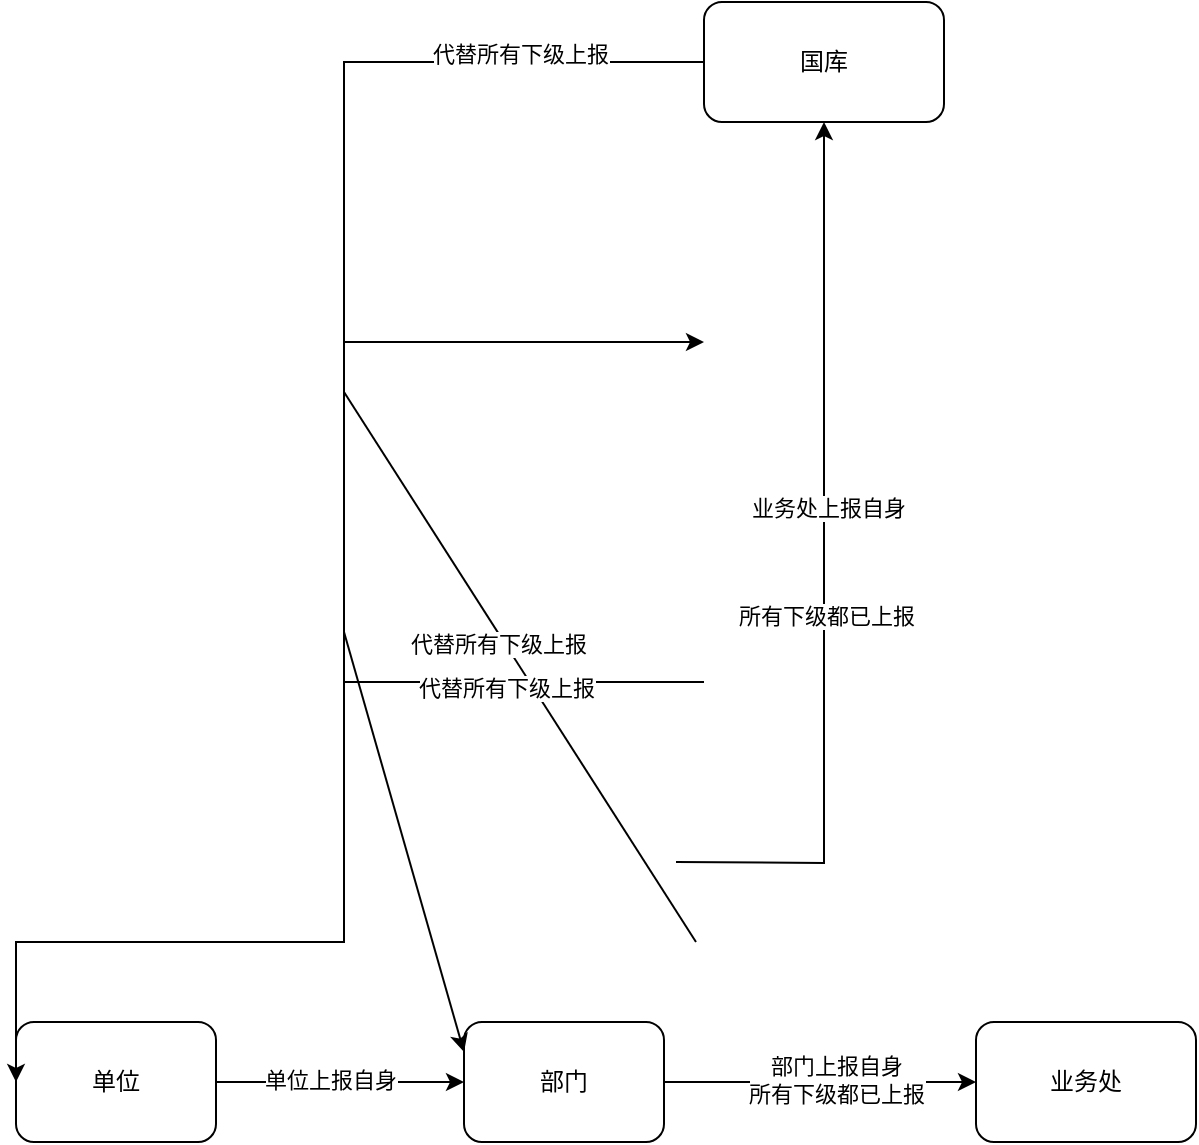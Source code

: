 <mxfile version="24.7.17">
  <diagram name="第 1 页" id="uNIfRUgTt6fKBW9UfFtN">
    <mxGraphModel dx="1562" dy="845" grid="1" gridSize="10" guides="1" tooltips="1" connect="1" arrows="1" fold="1" page="1" pageScale="1" pageWidth="827" pageHeight="1169" math="0" shadow="0">
      <root>
        <mxCell id="0" />
        <mxCell id="1" parent="0" />
        <mxCell id="P4-iIVbQAh0jM-V30Eyr-2" value="&lt;div data-t=&quot;flow&quot; data-processon-v=&quot;{&amp;quot;list&amp;quot;:[{&amp;quot;parent&amp;quot;:&amp;quot;&amp;quot;,&amp;quot;link&amp;quot;:&amp;quot;&amp;quot;,&amp;quot;shapeStyle&amp;quot;:{&amp;quot;alpha&amp;quot;:1},&amp;quot;textBlock&amp;quot;:[{&amp;quot;position&amp;quot;:{&amp;quot;w&amp;quot;:&amp;quot;w-20&amp;quot;,&amp;quot;x&amp;quot;:10,&amp;quot;h&amp;quot;:&amp;quot;h&amp;quot;,&amp;quot;y&amp;quot;:0},&amp;quot;text&amp;quot;:&amp;quot;国库&amp;quot;}],&amp;quot;anchors&amp;quot;:[{&amp;quot;x&amp;quot;:&amp;quot;w/2&amp;quot;,&amp;quot;y&amp;quot;:&amp;quot;0&amp;quot;},{&amp;quot;x&amp;quot;:&amp;quot;w/2&amp;quot;,&amp;quot;y&amp;quot;:&amp;quot;h&amp;quot;},{&amp;quot;x&amp;quot;:&amp;quot;0&amp;quot;,&amp;quot;y&amp;quot;:&amp;quot;h/2&amp;quot;},{&amp;quot;x&amp;quot;:&amp;quot;w&amp;quot;,&amp;quot;y&amp;quot;:&amp;quot;h/2&amp;quot;}],&amp;quot;title&amp;quot;:&amp;quot;流程&amp;quot;,&amp;quot;fontStyle&amp;quot;:{},&amp;quot;dataAttributes&amp;quot;:[{&amp;quot;name&amp;quot;:&amp;quot;序号&amp;quot;,&amp;quot;id&amp;quot;:&amp;quot;vMycIrGIxi999204&amp;quot;,&amp;quot;type&amp;quot;:&amp;quot;number&amp;quot;,&amp;quot;category&amp;quot;:&amp;quot;default&amp;quot;,&amp;quot;value&amp;quot;:&amp;quot;&amp;quot;},{&amp;quot;name&amp;quot;:&amp;quot;名称&amp;quot;,&amp;quot;id&amp;quot;:&amp;quot;PpXkzbkZIr730614&amp;quot;,&amp;quot;type&amp;quot;:&amp;quot;string&amp;quot;,&amp;quot;category&amp;quot;:&amp;quot;default&amp;quot;,&amp;quot;value&amp;quot;:&amp;quot;&amp;quot;},{&amp;quot;name&amp;quot;:&amp;quot;所有者&amp;quot;,&amp;quot;id&amp;quot;:&amp;quot;lBBEHHXZkT043020&amp;quot;,&amp;quot;type&amp;quot;:&amp;quot;string&amp;quot;,&amp;quot;category&amp;quot;:&amp;quot;default&amp;quot;,&amp;quot;value&amp;quot;:&amp;quot;&amp;quot;},{&amp;quot;name&amp;quot;:&amp;quot;连接&amp;quot;,&amp;quot;id&amp;quot;:&amp;quot;dRzTgZjaek135300&amp;quot;,&amp;quot;type&amp;quot;:&amp;quot;link&amp;quot;,&amp;quot;category&amp;quot;:&amp;quot;default&amp;quot;,&amp;quot;value&amp;quot;:&amp;quot;&amp;quot;},{&amp;quot;name&amp;quot;:&amp;quot;便笺&amp;quot;,&amp;quot;id&amp;quot;:&amp;quot;dShzSfCKnf039361&amp;quot;,&amp;quot;type&amp;quot;:&amp;quot;string&amp;quot;,&amp;quot;category&amp;quot;:&amp;quot;default&amp;quot;,&amp;quot;value&amp;quot;:&amp;quot;&amp;quot;},{&amp;quot;name&amp;quot;:&amp;quot;成本&amp;quot;,&amp;quot;id&amp;quot;:&amp;quot;bgpetmWNfv331728&amp;quot;,&amp;quot;type&amp;quot;:&amp;quot;number&amp;quot;,&amp;quot;category&amp;quot;:&amp;quot;default&amp;quot;,&amp;quot;value&amp;quot;:&amp;quot;&amp;quot;},{&amp;quot;name&amp;quot;:&amp;quot;时间&amp;quot;,&amp;quot;id&amp;quot;:&amp;quot;qtgLVQOkEN481824&amp;quot;,&amp;quot;type&amp;quot;:&amp;quot;number&amp;quot;,&amp;quot;category&amp;quot;:&amp;quot;default&amp;quot;,&amp;quot;value&amp;quot;:&amp;quot;&amp;quot;},{&amp;quot;name&amp;quot;:&amp;quot;部门&amp;quot;,&amp;quot;id&amp;quot;:&amp;quot;zApYRlAzEj915365&amp;quot;,&amp;quot;type&amp;quot;:&amp;quot;string&amp;quot;,&amp;quot;category&amp;quot;:&amp;quot;default&amp;quot;,&amp;quot;value&amp;quot;:&amp;quot;&amp;quot;},{&amp;quot;name&amp;quot;:&amp;quot;输入&amp;quot;,&amp;quot;id&amp;quot;:&amp;quot;vcbdRSRogL241306&amp;quot;,&amp;quot;type&amp;quot;:&amp;quot;string&amp;quot;,&amp;quot;category&amp;quot;:&amp;quot;default&amp;quot;,&amp;quot;value&amp;quot;:&amp;quot;&amp;quot;},{&amp;quot;name&amp;quot;:&amp;quot;输出&amp;quot;,&amp;quot;id&amp;quot;:&amp;quot;KYrEjGnxpi839530&amp;quot;,&amp;quot;type&amp;quot;:&amp;quot;string&amp;quot;,&amp;quot;category&amp;quot;:&amp;quot;default&amp;quot;,&amp;quot;value&amp;quot;:&amp;quot;&amp;quot;},{&amp;quot;name&amp;quot;:&amp;quot;风险&amp;quot;,&amp;quot;id&amp;quot;:&amp;quot;hcutTsfswv596590&amp;quot;,&amp;quot;type&amp;quot;:&amp;quot;string&amp;quot;,&amp;quot;category&amp;quot;:&amp;quot;default&amp;quot;,&amp;quot;value&amp;quot;:&amp;quot;&amp;quot;},{&amp;quot;name&amp;quot;:&amp;quot;备注&amp;quot;,&amp;quot;id&amp;quot;:&amp;quot;abMolhXpAT653925&amp;quot;,&amp;quot;type&amp;quot;:&amp;quot;string&amp;quot;,&amp;quot;category&amp;quot;:&amp;quot;default&amp;quot;,&amp;quot;value&amp;quot;:&amp;quot;&amp;quot;}],&amp;quot;props&amp;quot;:{&amp;quot;zindex&amp;quot;:1,&amp;quot;w&amp;quot;:100,&amp;quot;x&amp;quot;:717.455,&amp;quot;h&amp;quot;:70,&amp;quot;y&amp;quot;:209.5,&amp;quot;angle&amp;quot;:0},&amp;quot;path&amp;quot;:[{&amp;quot;actions&amp;quot;:[{&amp;quot;x&amp;quot;:&amp;quot;0&amp;quot;,&amp;quot;action&amp;quot;:&amp;quot;move&amp;quot;,&amp;quot;y&amp;quot;:&amp;quot;0&amp;quot;},{&amp;quot;x&amp;quot;:&amp;quot;w&amp;quot;,&amp;quot;action&amp;quot;:&amp;quot;line&amp;quot;,&amp;quot;y&amp;quot;:&amp;quot;0&amp;quot;},{&amp;quot;x&amp;quot;:&amp;quot;w&amp;quot;,&amp;quot;action&amp;quot;:&amp;quot;line&amp;quot;,&amp;quot;y&amp;quot;:&amp;quot;h&amp;quot;},{&amp;quot;x&amp;quot;:&amp;quot;0&amp;quot;,&amp;quot;action&amp;quot;:&amp;quot;line&amp;quot;,&amp;quot;y&amp;quot;:&amp;quot;h&amp;quot;},{&amp;quot;action&amp;quot;:&amp;quot;close&amp;quot;}]}],&amp;quot;lineStyle&amp;quot;:{&amp;quot;lineWidth&amp;quot;:1.5},&amp;quot;children&amp;quot;:[],&amp;quot;resizeDir&amp;quot;:[&amp;quot;tl&amp;quot;,&amp;quot;tr&amp;quot;,&amp;quot;br&amp;quot;,&amp;quot;bl&amp;quot;,&amp;quot;l&amp;quot;,&amp;quot;t&amp;quot;,&amp;quot;r&amp;quot;,&amp;quot;b&amp;quot;],&amp;quot;name&amp;quot;:&amp;quot;process&amp;quot;,&amp;quot;fillStyle&amp;quot;:{},&amp;quot;theme&amp;quot;:{},&amp;quot;id&amp;quot;:&amp;quot;ERrZSCXnFP082587&amp;quot;,&amp;quot;attribute&amp;quot;:{&amp;quot;container&amp;quot;:false,&amp;quot;rotatable&amp;quot;:true,&amp;quot;visible&amp;quot;:true,&amp;quot;fixedLink&amp;quot;:false,&amp;quot;collapsable&amp;quot;:false,&amp;quot;collapsed&amp;quot;:false,&amp;quot;linkable&amp;quot;:true,&amp;quot;markerOffset&amp;quot;:5},&amp;quot;category&amp;quot;:&amp;quot;flow&amp;quot;,&amp;quot;locked&amp;quot;:false,&amp;quot;group&amp;quot;:&amp;quot;&amp;quot;},{&amp;quot;parent&amp;quot;:&amp;quot;&amp;quot;,&amp;quot;link&amp;quot;:&amp;quot;&amp;quot;,&amp;quot;shapeStyle&amp;quot;:{&amp;quot;alpha&amp;quot;:1},&amp;quot;textBlock&amp;quot;:[{&amp;quot;position&amp;quot;:{&amp;quot;w&amp;quot;:&amp;quot;w-20&amp;quot;,&amp;quot;x&amp;quot;:10,&amp;quot;h&amp;quot;:&amp;quot;h&amp;quot;,&amp;quot;y&amp;quot;:0},&amp;quot;text&amp;quot;:&amp;quot;业务处&amp;quot;}],&amp;quot;anchors&amp;quot;:[{&amp;quot;x&amp;quot;:&amp;quot;w/2&amp;quot;,&amp;quot;y&amp;quot;:&amp;quot;0&amp;quot;},{&amp;quot;x&amp;quot;:&amp;quot;w/2&amp;quot;,&amp;quot;y&amp;quot;:&amp;quot;h&amp;quot;},{&amp;quot;x&amp;quot;:&amp;quot;0&amp;quot;,&amp;quot;y&amp;quot;:&amp;quot;h/2&amp;quot;},{&amp;quot;x&amp;quot;:&amp;quot;w&amp;quot;,&amp;quot;y&amp;quot;:&amp;quot;h/2&amp;quot;}],&amp;quot;title&amp;quot;:&amp;quot;流程&amp;quot;,&amp;quot;fontStyle&amp;quot;:{},&amp;quot;dataAttributes&amp;quot;:[{&amp;quot;name&amp;quot;:&amp;quot;序号&amp;quot;,&amp;quot;id&amp;quot;:&amp;quot;xaiADNNSsP212079&amp;quot;,&amp;quot;type&amp;quot;:&amp;quot;number&amp;quot;,&amp;quot;category&amp;quot;:&amp;quot;default&amp;quot;,&amp;quot;value&amp;quot;:&amp;quot;&amp;quot;},{&amp;quot;name&amp;quot;:&amp;quot;名称&amp;quot;,&amp;quot;id&amp;quot;:&amp;quot;KjUlrkWqOJ841427&amp;quot;,&amp;quot;type&amp;quot;:&amp;quot;string&amp;quot;,&amp;quot;category&amp;quot;:&amp;quot;default&amp;quot;,&amp;quot;value&amp;quot;:&amp;quot;&amp;quot;},{&amp;quot;name&amp;quot;:&amp;quot;所有者&amp;quot;,&amp;quot;id&amp;quot;:&amp;quot;jNasNMCwQz268914&amp;quot;,&amp;quot;type&amp;quot;:&amp;quot;string&amp;quot;,&amp;quot;category&amp;quot;:&amp;quot;default&amp;quot;,&amp;quot;value&amp;quot;:&amp;quot;&amp;quot;},{&amp;quot;name&amp;quot;:&amp;quot;连接&amp;quot;,&amp;quot;id&amp;quot;:&amp;quot;GGIRKnRpxH441018&amp;quot;,&amp;quot;type&amp;quot;:&amp;quot;link&amp;quot;,&amp;quot;category&amp;quot;:&amp;quot;default&amp;quot;,&amp;quot;value&amp;quot;:&amp;quot;&amp;quot;},{&amp;quot;name&amp;quot;:&amp;quot;便笺&amp;quot;,&amp;quot;id&amp;quot;:&amp;quot;cyxWBNKZel497205&amp;quot;,&amp;quot;type&amp;quot;:&amp;quot;string&amp;quot;,&amp;quot;category&amp;quot;:&amp;quot;default&amp;quot;,&amp;quot;value&amp;quot;:&amp;quot;&amp;quot;},{&amp;quot;name&amp;quot;:&amp;quot;成本&amp;quot;,&amp;quot;id&amp;quot;:&amp;quot;dkPbwWLMGB964844&amp;quot;,&amp;quot;type&amp;quot;:&amp;quot;number&amp;quot;,&amp;quot;category&amp;quot;:&amp;quot;default&amp;quot;,&amp;quot;value&amp;quot;:&amp;quot;&amp;quot;},{&amp;quot;name&amp;quot;:&amp;quot;时间&amp;quot;,&amp;quot;id&amp;quot;:&amp;quot;gUtpgyWvQQ600926&amp;quot;,&amp;quot;type&amp;quot;:&amp;quot;number&amp;quot;,&amp;quot;category&amp;quot;:&amp;quot;default&amp;quot;,&amp;quot;value&amp;quot;:&amp;quot;&amp;quot;},{&amp;quot;name&amp;quot;:&amp;quot;部门&amp;quot;,&amp;quot;id&amp;quot;:&amp;quot;VCmTEDiFYo515602&amp;quot;,&amp;quot;type&amp;quot;:&amp;quot;string&amp;quot;,&amp;quot;category&amp;quot;:&amp;quot;default&amp;quot;,&amp;quot;value&amp;quot;:&amp;quot;&amp;quot;},{&amp;quot;name&amp;quot;:&amp;quot;输入&amp;quot;,&amp;quot;id&amp;quot;:&amp;quot;NCXKRiNyGd217431&amp;quot;,&amp;quot;type&amp;quot;:&amp;quot;string&amp;quot;,&amp;quot;category&amp;quot;:&amp;quot;default&amp;quot;,&amp;quot;value&amp;quot;:&amp;quot;&amp;quot;},{&amp;quot;name&amp;quot;:&amp;quot;输出&amp;quot;,&amp;quot;id&amp;quot;:&amp;quot;OwjxysDfNu484596&amp;quot;,&amp;quot;type&amp;quot;:&amp;quot;string&amp;quot;,&amp;quot;category&amp;quot;:&amp;quot;default&amp;quot;,&amp;quot;value&amp;quot;:&amp;quot;&amp;quot;},{&amp;quot;name&amp;quot;:&amp;quot;风险&amp;quot;,&amp;quot;id&amp;quot;:&amp;quot;fMuCfRZKkm637228&amp;quot;,&amp;quot;type&amp;quot;:&amp;quot;string&amp;quot;,&amp;quot;category&amp;quot;:&amp;quot;default&amp;quot;,&amp;quot;value&amp;quot;:&amp;quot;&amp;quot;},{&amp;quot;name&amp;quot;:&amp;quot;备注&amp;quot;,&amp;quot;id&amp;quot;:&amp;quot;ZCHLxkPFMz104019&amp;quot;,&amp;quot;type&amp;quot;:&amp;quot;string&amp;quot;,&amp;quot;category&amp;quot;:&amp;quot;default&amp;quot;,&amp;quot;value&amp;quot;:&amp;quot;&amp;quot;}],&amp;quot;props&amp;quot;:{&amp;quot;zindex&amp;quot;:2,&amp;quot;w&amp;quot;:100,&amp;quot;x&amp;quot;:717.455,&amp;quot;h&amp;quot;:70,&amp;quot;y&amp;quot;:399.734,&amp;quot;angle&amp;quot;:0},&amp;quot;path&amp;quot;:[{&amp;quot;actions&amp;quot;:[{&amp;quot;x&amp;quot;:&amp;quot;0&amp;quot;,&amp;quot;action&amp;quot;:&amp;quot;move&amp;quot;,&amp;quot;y&amp;quot;:&amp;quot;0&amp;quot;},{&amp;quot;x&amp;quot;:&amp;quot;w&amp;quot;,&amp;quot;action&amp;quot;:&amp;quot;line&amp;quot;,&amp;quot;y&amp;quot;:&amp;quot;0&amp;quot;},{&amp;quot;x&amp;quot;:&amp;quot;w&amp;quot;,&amp;quot;action&amp;quot;:&amp;quot;line&amp;quot;,&amp;quot;y&amp;quot;:&amp;quot;h&amp;quot;},{&amp;quot;x&amp;quot;:&amp;quot;0&amp;quot;,&amp;quot;action&amp;quot;:&amp;quot;line&amp;quot;,&amp;quot;y&amp;quot;:&amp;quot;h&amp;quot;},{&amp;quot;action&amp;quot;:&amp;quot;close&amp;quot;}]}],&amp;quot;lineStyle&amp;quot;:{&amp;quot;lineWidth&amp;quot;:1.5},&amp;quot;children&amp;quot;:[],&amp;quot;resizeDir&amp;quot;:[&amp;quot;tl&amp;quot;,&amp;quot;tr&amp;quot;,&amp;quot;br&amp;quot;,&amp;quot;bl&amp;quot;,&amp;quot;l&amp;quot;,&amp;quot;t&amp;quot;,&amp;quot;r&amp;quot;,&amp;quot;b&amp;quot;],&amp;quot;name&amp;quot;:&amp;quot;process&amp;quot;,&amp;quot;fillStyle&amp;quot;:{},&amp;quot;theme&amp;quot;:{},&amp;quot;id&amp;quot;:&amp;quot;xhDGDzvjPZ914759&amp;quot;,&amp;quot;attribute&amp;quot;:{&amp;quot;container&amp;quot;:false,&amp;quot;rotatable&amp;quot;:true,&amp;quot;visible&amp;quot;:true,&amp;quot;fixedLink&amp;quot;:false,&amp;quot;collapsable&amp;quot;:false,&amp;quot;collapsed&amp;quot;:false,&amp;quot;linkable&amp;quot;:true,&amp;quot;markerOffset&amp;quot;:5},&amp;quot;category&amp;quot;:&amp;quot;flow&amp;quot;,&amp;quot;locked&amp;quot;:false,&amp;quot;group&amp;quot;:&amp;quot;&amp;quot;},{&amp;quot;parent&amp;quot;:&amp;quot;&amp;quot;,&amp;quot;link&amp;quot;:&amp;quot;&amp;quot;,&amp;quot;shapeStyle&amp;quot;:{&amp;quot;alpha&amp;quot;:1},&amp;quot;textBlock&amp;quot;:[{&amp;quot;position&amp;quot;:{&amp;quot;w&amp;quot;:&amp;quot;w-20&amp;quot;,&amp;quot;x&amp;quot;:10,&amp;quot;h&amp;quot;:&amp;quot;h&amp;quot;,&amp;quot;y&amp;quot;:0},&amp;quot;text&amp;quot;:&amp;quot;部门&amp;quot;}],&amp;quot;anchors&amp;quot;:[{&amp;quot;x&amp;quot;:&amp;quot;w/2&amp;quot;,&amp;quot;y&amp;quot;:&amp;quot;0&amp;quot;},{&amp;quot;x&amp;quot;:&amp;quot;w/2&amp;quot;,&amp;quot;y&amp;quot;:&amp;quot;h&amp;quot;},{&amp;quot;x&amp;quot;:&amp;quot;0&amp;quot;,&amp;quot;y&amp;quot;:&amp;quot;h/2&amp;quot;},{&amp;quot;x&amp;quot;:&amp;quot;w&amp;quot;,&amp;quot;y&amp;quot;:&amp;quot;h/2&amp;quot;}],&amp;quot;title&amp;quot;:&amp;quot;流程&amp;quot;,&amp;quot;fontStyle&amp;quot;:{},&amp;quot;dataAttributes&amp;quot;:[{&amp;quot;name&amp;quot;:&amp;quot;序号&amp;quot;,&amp;quot;id&amp;quot;:&amp;quot;CmIJZfrKOE787637&amp;quot;,&amp;quot;type&amp;quot;:&amp;quot;number&amp;quot;,&amp;quot;category&amp;quot;:&amp;quot;default&amp;quot;,&amp;quot;value&amp;quot;:&amp;quot;&amp;quot;},{&amp;quot;name&amp;quot;:&amp;quot;名称&amp;quot;,&amp;quot;id&amp;quot;:&amp;quot;rWuhhdSQkl546926&amp;quot;,&amp;quot;type&amp;quot;:&amp;quot;string&amp;quot;,&amp;quot;category&amp;quot;:&amp;quot;default&amp;quot;,&amp;quot;value&amp;quot;:&amp;quot;&amp;quot;},{&amp;quot;name&amp;quot;:&amp;quot;所有者&amp;quot;,&amp;quot;id&amp;quot;:&amp;quot;fXbRAXEtwX260794&amp;quot;,&amp;quot;type&amp;quot;:&amp;quot;string&amp;quot;,&amp;quot;category&amp;quot;:&amp;quot;default&amp;quot;,&amp;quot;value&amp;quot;:&amp;quot;&amp;quot;},{&amp;quot;name&amp;quot;:&amp;quot;连接&amp;quot;,&amp;quot;id&amp;quot;:&amp;quot;QVUrNkIeIK368704&amp;quot;,&amp;quot;type&amp;quot;:&amp;quot;link&amp;quot;,&amp;quot;category&amp;quot;:&amp;quot;default&amp;quot;,&amp;quot;value&amp;quot;:&amp;quot;&amp;quot;},{&amp;quot;name&amp;quot;:&amp;quot;便笺&amp;quot;,&amp;quot;id&amp;quot;:&amp;quot;sgtLEOPkGc697605&amp;quot;,&amp;quot;type&amp;quot;:&amp;quot;string&amp;quot;,&amp;quot;category&amp;quot;:&amp;quot;default&amp;quot;,&amp;quot;value&amp;quot;:&amp;quot;&amp;quot;},{&amp;quot;name&amp;quot;:&amp;quot;成本&amp;quot;,&amp;quot;id&amp;quot;:&amp;quot;risiQgYZGi668961&amp;quot;,&amp;quot;type&amp;quot;:&amp;quot;number&amp;quot;,&amp;quot;category&amp;quot;:&amp;quot;default&amp;quot;,&amp;quot;value&amp;quot;:&amp;quot;&amp;quot;},{&amp;quot;name&amp;quot;:&amp;quot;时间&amp;quot;,&amp;quot;id&amp;quot;:&amp;quot;IUkQJGmwKo633893&amp;quot;,&amp;quot;type&amp;quot;:&amp;quot;number&amp;quot;,&amp;quot;category&amp;quot;:&amp;quot;default&amp;quot;,&amp;quot;value&amp;quot;:&amp;quot;&amp;quot;},{&amp;quot;name&amp;quot;:&amp;quot;部门&amp;quot;,&amp;quot;id&amp;quot;:&amp;quot;URdDVDmUTH242215&amp;quot;,&amp;quot;type&amp;quot;:&amp;quot;string&amp;quot;,&amp;quot;category&amp;quot;:&amp;quot;default&amp;quot;,&amp;quot;value&amp;quot;:&amp;quot;&amp;quot;},{&amp;quot;name&amp;quot;:&amp;quot;输入&amp;quot;,&amp;quot;id&amp;quot;:&amp;quot;lEHQfUkPym881260&amp;quot;,&amp;quot;type&amp;quot;:&amp;quot;string&amp;quot;,&amp;quot;category&amp;quot;:&amp;quot;default&amp;quot;,&amp;quot;value&amp;quot;:&amp;quot;&amp;quot;},{&amp;quot;name&amp;quot;:&amp;quot;输出&amp;quot;,&amp;quot;id&amp;quot;:&amp;quot;wrSQEbruLz049139&amp;quot;,&amp;quot;type&amp;quot;:&amp;quot;string&amp;quot;,&amp;quot;category&amp;quot;:&amp;quot;default&amp;quot;,&amp;quot;value&amp;quot;:&amp;quot;&amp;quot;},{&amp;quot;name&amp;quot;:&amp;quot;风险&amp;quot;,&amp;quot;id&amp;quot;:&amp;quot;aAtHAfAcVR680227&amp;quot;,&amp;quot;type&amp;quot;:&amp;quot;string&amp;quot;,&amp;quot;category&amp;quot;:&amp;quot;default&amp;quot;,&amp;quot;value&amp;quot;:&amp;quot;&amp;quot;},{&amp;quot;name&amp;quot;:&amp;quot;备注&amp;quot;,&amp;quot;id&amp;quot;:&amp;quot;lclanFUMit290275&amp;quot;,&amp;quot;type&amp;quot;:&amp;quot;string&amp;quot;,&amp;quot;category&amp;quot;:&amp;quot;default&amp;quot;,&amp;quot;value&amp;quot;:&amp;quot;&amp;quot;}],&amp;quot;props&amp;quot;:{&amp;quot;zindex&amp;quot;:3,&amp;quot;w&amp;quot;:100,&amp;quot;x&amp;quot;:717.455,&amp;quot;h&amp;quot;:70,&amp;quot;y&amp;quot;:589.969,&amp;quot;angle&amp;quot;:0},&amp;quot;path&amp;quot;:[{&amp;quot;actions&amp;quot;:[{&amp;quot;x&amp;quot;:&amp;quot;0&amp;quot;,&amp;quot;action&amp;quot;:&amp;quot;move&amp;quot;,&amp;quot;y&amp;quot;:&amp;quot;0&amp;quot;},{&amp;quot;x&amp;quot;:&amp;quot;w&amp;quot;,&amp;quot;action&amp;quot;:&amp;quot;line&amp;quot;,&amp;quot;y&amp;quot;:&amp;quot;0&amp;quot;},{&amp;quot;x&amp;quot;:&amp;quot;w&amp;quot;,&amp;quot;action&amp;quot;:&amp;quot;line&amp;quot;,&amp;quot;y&amp;quot;:&amp;quot;h&amp;quot;},{&amp;quot;x&amp;quot;:&amp;quot;0&amp;quot;,&amp;quot;action&amp;quot;:&amp;quot;line&amp;quot;,&amp;quot;y&amp;quot;:&amp;quot;h&amp;quot;},{&amp;quot;action&amp;quot;:&amp;quot;close&amp;quot;}]}],&amp;quot;lineStyle&amp;quot;:{&amp;quot;lineWidth&amp;quot;:1.5},&amp;quot;children&amp;quot;:[],&amp;quot;resizeDir&amp;quot;:[&amp;quot;tl&amp;quot;,&amp;quot;tr&amp;quot;,&amp;quot;br&amp;quot;,&amp;quot;bl&amp;quot;,&amp;quot;l&amp;quot;,&amp;quot;t&amp;quot;,&amp;quot;r&amp;quot;,&amp;quot;b&amp;quot;],&amp;quot;name&amp;quot;:&amp;quot;process&amp;quot;,&amp;quot;fillStyle&amp;quot;:{},&amp;quot;theme&amp;quot;:{},&amp;quot;id&amp;quot;:&amp;quot;GrYKSLXpUi957405&amp;quot;,&amp;quot;attribute&amp;quot;:{&amp;quot;container&amp;quot;:false,&amp;quot;rotatable&amp;quot;:true,&amp;quot;visible&amp;quot;:true,&amp;quot;fixedLink&amp;quot;:false,&amp;quot;collapsable&amp;quot;:false,&amp;quot;collapsed&amp;quot;:false,&amp;quot;linkable&amp;quot;:true,&amp;quot;markerOffset&amp;quot;:5},&amp;quot;category&amp;quot;:&amp;quot;flow&amp;quot;,&amp;quot;locked&amp;quot;:false,&amp;quot;group&amp;quot;:&amp;quot;&amp;quot;},{&amp;quot;parent&amp;quot;:&amp;quot;&amp;quot;,&amp;quot;link&amp;quot;:&amp;quot;&amp;quot;,&amp;quot;shapeStyle&amp;quot;:{&amp;quot;alpha&amp;quot;:1},&amp;quot;textBlock&amp;quot;:[{&amp;quot;position&amp;quot;:{&amp;quot;w&amp;quot;:&amp;quot;w-20&amp;quot;,&amp;quot;x&amp;quot;:10,&amp;quot;h&amp;quot;:&amp;quot;h&amp;quot;,&amp;quot;y&amp;quot;:0},&amp;quot;text&amp;quot;:&amp;quot;单位&amp;quot;}],&amp;quot;anchors&amp;quot;:[{&amp;quot;x&amp;quot;:&amp;quot;w/2&amp;quot;,&amp;quot;y&amp;quot;:&amp;quot;0&amp;quot;},{&amp;quot;x&amp;quot;:&amp;quot;w/2&amp;quot;,&amp;quot;y&amp;quot;:&amp;quot;h&amp;quot;},{&amp;quot;x&amp;quot;:&amp;quot;0&amp;quot;,&amp;quot;y&amp;quot;:&amp;quot;h/2&amp;quot;},{&amp;quot;x&amp;quot;:&amp;quot;w&amp;quot;,&amp;quot;y&amp;quot;:&amp;quot;h/2&amp;quot;}],&amp;quot;title&amp;quot;:&amp;quot;流程&amp;quot;,&amp;quot;fontStyle&amp;quot;:{},&amp;quot;dataAttributes&amp;quot;:[{&amp;quot;name&amp;quot;:&amp;quot;序号&amp;quot;,&amp;quot;id&amp;quot;:&amp;quot;IcgCrCmjwc156344&amp;quot;,&amp;quot;type&amp;quot;:&amp;quot;number&amp;quot;,&amp;quot;category&amp;quot;:&amp;quot;default&amp;quot;,&amp;quot;value&amp;quot;:&amp;quot;&amp;quot;},{&amp;quot;name&amp;quot;:&amp;quot;名称&amp;quot;,&amp;quot;id&amp;quot;:&amp;quot;xrIWUbYNlr514885&amp;quot;,&amp;quot;type&amp;quot;:&amp;quot;string&amp;quot;,&amp;quot;category&amp;quot;:&amp;quot;default&amp;quot;,&amp;quot;value&amp;quot;:&amp;quot;&amp;quot;},{&amp;quot;name&amp;quot;:&amp;quot;所有者&amp;quot;,&amp;quot;id&amp;quot;:&amp;quot;WxvEjHvkOl813430&amp;quot;,&amp;quot;type&amp;quot;:&amp;quot;string&amp;quot;,&amp;quot;category&amp;quot;:&amp;quot;default&amp;quot;,&amp;quot;value&amp;quot;:&amp;quot;&amp;quot;},{&amp;quot;name&amp;quot;:&amp;quot;连接&amp;quot;,&amp;quot;id&amp;quot;:&amp;quot;OWTeDwFlRv102332&amp;quot;,&amp;quot;type&amp;quot;:&amp;quot;link&amp;quot;,&amp;quot;category&amp;quot;:&amp;quot;default&amp;quot;,&amp;quot;value&amp;quot;:&amp;quot;&amp;quot;},{&amp;quot;name&amp;quot;:&amp;quot;便笺&amp;quot;,&amp;quot;id&amp;quot;:&amp;quot;rRfipPzrbK930125&amp;quot;,&amp;quot;type&amp;quot;:&amp;quot;string&amp;quot;,&amp;quot;category&amp;quot;:&amp;quot;default&amp;quot;,&amp;quot;value&amp;quot;:&amp;quot;&amp;quot;},{&amp;quot;name&amp;quot;:&amp;quot;成本&amp;quot;,&amp;quot;id&amp;quot;:&amp;quot;fvCxpNpRXw696387&amp;quot;,&amp;quot;type&amp;quot;:&amp;quot;number&amp;quot;,&amp;quot;category&amp;quot;:&amp;quot;default&amp;quot;,&amp;quot;value&amp;quot;:&amp;quot;&amp;quot;},{&amp;quot;name&amp;quot;:&amp;quot;时间&amp;quot;,&amp;quot;id&amp;quot;:&amp;quot;SWzkkcmjNk700936&amp;quot;,&amp;quot;type&amp;quot;:&amp;quot;number&amp;quot;,&amp;quot;category&amp;quot;:&amp;quot;default&amp;quot;,&amp;quot;value&amp;quot;:&amp;quot;&amp;quot;},{&amp;quot;name&amp;quot;:&amp;quot;部门&amp;quot;,&amp;quot;id&amp;quot;:&amp;quot;MPeBQtHVlZ840230&amp;quot;,&amp;quot;type&amp;quot;:&amp;quot;string&amp;quot;,&amp;quot;category&amp;quot;:&amp;quot;default&amp;quot;,&amp;quot;value&amp;quot;:&amp;quot;&amp;quot;},{&amp;quot;name&amp;quot;:&amp;quot;输入&amp;quot;,&amp;quot;id&amp;quot;:&amp;quot;URKBJfbvCx296625&amp;quot;,&amp;quot;type&amp;quot;:&amp;quot;string&amp;quot;,&amp;quot;category&amp;quot;:&amp;quot;default&amp;quot;,&amp;quot;value&amp;quot;:&amp;quot;&amp;quot;},{&amp;quot;name&amp;quot;:&amp;quot;输出&amp;quot;,&amp;quot;id&amp;quot;:&amp;quot;yKEvWKPSgG901428&amp;quot;,&amp;quot;type&amp;quot;:&amp;quot;string&amp;quot;,&amp;quot;category&amp;quot;:&amp;quot;default&amp;quot;,&amp;quot;value&amp;quot;:&amp;quot;&amp;quot;},{&amp;quot;name&amp;quot;:&amp;quot;风险&amp;quot;,&amp;quot;id&amp;quot;:&amp;quot;zpQQmxOmcX654660&amp;quot;,&amp;quot;type&amp;quot;:&amp;quot;string&amp;quot;,&amp;quot;category&amp;quot;:&amp;quot;default&amp;quot;,&amp;quot;value&amp;quot;:&amp;quot;&amp;quot;},{&amp;quot;name&amp;quot;:&amp;quot;备注&amp;quot;,&amp;quot;id&amp;quot;:&amp;quot;OOccIvmoDG141379&amp;quot;,&amp;quot;type&amp;quot;:&amp;quot;string&amp;quot;,&amp;quot;category&amp;quot;:&amp;quot;default&amp;quot;,&amp;quot;value&amp;quot;:&amp;quot;&amp;quot;}],&amp;quot;props&amp;quot;:{&amp;quot;zindex&amp;quot;:4,&amp;quot;w&amp;quot;:100,&amp;quot;x&amp;quot;:717.455,&amp;quot;h&amp;quot;:56.603,&amp;quot;y&amp;quot;:780.203,&amp;quot;angle&amp;quot;:0},&amp;quot;path&amp;quot;:[{&amp;quot;actions&amp;quot;:[{&amp;quot;x&amp;quot;:&amp;quot;0&amp;quot;,&amp;quot;action&amp;quot;:&amp;quot;move&amp;quot;,&amp;quot;y&amp;quot;:&amp;quot;0&amp;quot;},{&amp;quot;x&amp;quot;:&amp;quot;w&amp;quot;,&amp;quot;action&amp;quot;:&amp;quot;line&amp;quot;,&amp;quot;y&amp;quot;:&amp;quot;0&amp;quot;},{&amp;quot;x&amp;quot;:&amp;quot;w&amp;quot;,&amp;quot;action&amp;quot;:&amp;quot;line&amp;quot;,&amp;quot;y&amp;quot;:&amp;quot;h&amp;quot;},{&amp;quot;x&amp;quot;:&amp;quot;0&amp;quot;,&amp;quot;action&amp;quot;:&amp;quot;line&amp;quot;,&amp;quot;y&amp;quot;:&amp;quot;h&amp;quot;},{&amp;quot;action&amp;quot;:&amp;quot;close&amp;quot;}]}],&amp;quot;lineStyle&amp;quot;:{&amp;quot;lineWidth&amp;quot;:1.5},&amp;quot;children&amp;quot;:[],&amp;quot;resizeDir&amp;quot;:[&amp;quot;tl&amp;quot;,&amp;quot;tr&amp;quot;,&amp;quot;br&amp;quot;,&amp;quot;bl&amp;quot;,&amp;quot;l&amp;quot;,&amp;quot;t&amp;quot;,&amp;quot;r&amp;quot;,&amp;quot;b&amp;quot;],&amp;quot;name&amp;quot;:&amp;quot;process&amp;quot;,&amp;quot;fillStyle&amp;quot;:{},&amp;quot;theme&amp;quot;:{},&amp;quot;id&amp;quot;:&amp;quot;omUlcMTvLS022110&amp;quot;,&amp;quot;attribute&amp;quot;:{&amp;quot;container&amp;quot;:false,&amp;quot;rotatable&amp;quot;:true,&amp;quot;visible&amp;quot;:true,&amp;quot;fixedLink&amp;quot;:false,&amp;quot;collapsable&amp;quot;:false,&amp;quot;collapsed&amp;quot;:false,&amp;quot;linkable&amp;quot;:true,&amp;quot;markerOffset&amp;quot;:5},&amp;quot;category&amp;quot;:&amp;quot;flow&amp;quot;,&amp;quot;locked&amp;quot;:false,&amp;quot;group&amp;quot;:&amp;quot;&amp;quot;},{&amp;quot;textBlock&amp;quot;:[{&amp;quot;text&amp;quot;:&amp;quot;上报自身\n下级都已上报&amp;quot;,&amp;quot;location&amp;quot;:0.537}],&amp;quot;points&amp;quot;:[{&amp;quot;x&amp;quot;:767.455,&amp;quot;y&amp;quot;:529.852},{&amp;quot;x&amp;quot;:767.455,&amp;quot;y&amp;quot;:529.852}],&amp;quot;dataAttributes&amp;quot;:[],&amp;quot;props&amp;quot;:{&amp;quot;zindex&amp;quot;:10},&amp;quot;linkerType&amp;quot;:&amp;quot;broken&amp;quot;,&amp;quot;lineStyle&amp;quot;:{&amp;quot;lineWidth&amp;quot;:1.5},&amp;quot;name&amp;quot;:&amp;quot;linker&amp;quot;,&amp;quot;from&amp;quot;:{&amp;quot;x&amp;quot;:767.455,&amp;quot;y&amp;quot;:589.969,&amp;quot;angle&amp;quot;:1.571,&amp;quot;id&amp;quot;:&amp;quot;GrYKSLXpUi957405&amp;quot;},&amp;quot;textPos&amp;quot;:{&amp;quot;t&amp;quot;:41,&amp;quot;x&amp;quot;:767.455,&amp;quot;y&amp;quot;:525.41},&amp;quot;id&amp;quot;:&amp;quot;EdaSnHPPpa095457&amp;quot;,&amp;quot;text&amp;quot;:&amp;quot;上报自身\n下级都已上报&amp;quot;,&amp;quot;to&amp;quot;:{&amp;quot;x&amp;quot;:767.455,&amp;quot;y&amp;quot;:469.734,&amp;quot;angle&amp;quot;:4.712,&amp;quot;id&amp;quot;:&amp;quot;xhDGDzvjPZ914759&amp;quot;},&amp;quot;locked&amp;quot;:false,&amp;quot;group&amp;quot;:&amp;quot;&amp;quot;},{&amp;quot;textBlock&amp;quot;:[{&amp;quot;text&amp;quot;:&amp;quot;上报自身\n下级都已上报&amp;quot;,&amp;quot;location&amp;quot;:0.601}],&amp;quot;points&amp;quot;:[{&amp;quot;x&amp;quot;:767.455,&amp;quot;y&amp;quot;:339.617},{&amp;quot;x&amp;quot;:767.455,&amp;quot;y&amp;quot;:339.617}],&amp;quot;dataAttributes&amp;quot;:[],&amp;quot;props&amp;quot;:{&amp;quot;zindex&amp;quot;:11},&amp;quot;linkerType&amp;quot;:&amp;quot;broken&amp;quot;,&amp;quot;lineStyle&amp;quot;:{&amp;quot;lineWidth&amp;quot;:1.5},&amp;quot;name&amp;quot;:&amp;quot;linker&amp;quot;,&amp;quot;from&amp;quot;:{&amp;quot;x&amp;quot;:767.455,&amp;quot;y&amp;quot;:399.734,&amp;quot;angle&amp;quot;:1.571,&amp;quot;id&amp;quot;:&amp;quot;xhDGDzvjPZ914759&amp;quot;},&amp;quot;textPos&amp;quot;:{&amp;quot;t&amp;quot;:44,&amp;quot;x&amp;quot;:767.455,&amp;quot;y&amp;quot;:327.465},&amp;quot;id&amp;quot;:&amp;quot;DUiqdcDqyY154083&amp;quot;,&amp;quot;text&amp;quot;:&amp;quot;上报自身\n下级都已上报&amp;quot;,&amp;quot;to&amp;quot;:{&amp;quot;x&amp;quot;:767.455,&amp;quot;y&amp;quot;:279.5,&amp;quot;angle&amp;quot;:4.712,&amp;quot;id&amp;quot;:&amp;quot;ERrZSCXnFP082587&amp;quot;},&amp;quot;locked&amp;quot;:false,&amp;quot;group&amp;quot;:&amp;quot;&amp;quot;},{&amp;quot;textBlock&amp;quot;:[{&amp;quot;text&amp;quot;:&amp;quot;代替该单位上报&amp;quot;,&amp;quot;location&amp;quot;:0.471}],&amp;quot;props&amp;quot;:{&amp;quot;zindex&amp;quot;:18},&amp;quot;dataAttributes&amp;quot;:[],&amp;quot;points&amp;quot;:[{&amp;quot;x&amp;quot;:860.026,&amp;quot;y&amp;quot;:636.857,&amp;quot;fixed&amp;quot;:true},{&amp;quot;x&amp;quot;:860.026,&amp;quot;y&amp;quot;:808.505,&amp;quot;fixed&amp;quot;:true}],&amp;quot;linkerType&amp;quot;:&amp;quot;broken&amp;quot;,&amp;quot;lineStyle&amp;quot;:{&amp;quot;lineWidth&amp;quot;:1.5},&amp;quot;name&amp;quot;:&amp;quot;linker&amp;quot;,&amp;quot;from&amp;quot;:{&amp;quot;x&amp;quot;:817.169,&amp;quot;y&amp;quot;:636.857,&amp;quot;angle&amp;quot;:3.142,&amp;quot;id&amp;quot;:&amp;quot;GrYKSLXpUi957405&amp;quot;},&amp;quot;textPos&amp;quot;:{&amp;quot;t&amp;quot;:29,&amp;quot;x&amp;quot;:860.026,&amp;quot;y&amp;quot;:646.32},&amp;quot;to&amp;quot;:{&amp;quot;x&amp;quot;:817.169,&amp;quot;y&amp;quot;:808.505,&amp;quot;angle&amp;quot;:3.142,&amp;quot;id&amp;quot;:&amp;quot;omUlcMTvLS022110&amp;quot;},&amp;quot;id&amp;quot;:&amp;quot;BUyVQCuFLH902095&amp;quot;,&amp;quot;text&amp;quot;:&amp;quot;代替该单位上报&amp;quot;,&amp;quot;locked&amp;quot;:false,&amp;quot;group&amp;quot;:&amp;quot;&amp;quot;},{&amp;quot;textBlock&amp;quot;:[{&amp;quot;text&amp;quot;:&amp;quot;上报自身&amp;quot;,&amp;quot;location&amp;quot;:0.462}],&amp;quot;points&amp;quot;:[{&amp;quot;x&amp;quot;:767.455,&amp;quot;y&amp;quot;:720.086},{&amp;quot;x&amp;quot;:767.455,&amp;quot;y&amp;quot;:720.086}],&amp;quot;dataAttributes&amp;quot;:[],&amp;quot;props&amp;quot;:{&amp;quot;zindex&amp;quot;:23},&amp;quot;linkerType&amp;quot;:&amp;quot;broken&amp;quot;,&amp;quot;lineStyle&amp;quot;:{&amp;quot;lineWidth&amp;quot;:1.5},&amp;quot;name&amp;quot;:&amp;quot;linker&amp;quot;,&amp;quot;from&amp;quot;:{&amp;quot;x&amp;quot;:767.455,&amp;quot;y&amp;quot;:780.203,&amp;quot;angle&amp;quot;:1.571,&amp;quot;id&amp;quot;:&amp;quot;omUlcMTvLS022110&amp;quot;},&amp;quot;textPos&amp;quot;:{&amp;quot;t&amp;quot;:18,&amp;quot;x&amp;quot;:767.455,&amp;quot;y&amp;quot;:726.098},&amp;quot;id&amp;quot;:&amp;quot;hefMuSALWb546348&amp;quot;,&amp;quot;text&amp;quot;:&amp;quot;上报自身&amp;quot;,&amp;quot;to&amp;quot;:{&amp;quot;x&amp;quot;:767.455,&amp;quot;y&amp;quot;:659.969,&amp;quot;angle&amp;quot;:4.712,&amp;quot;id&amp;quot;:&amp;quot;GrYKSLXpUi957405&amp;quot;},&amp;quot;locked&amp;quot;:false,&amp;quot;group&amp;quot;:&amp;quot;&amp;quot;},{&amp;quot;textBlock&amp;quot;:[],&amp;quot;points&amp;quot;:[{&amp;quot;x&amp;quot;:530.455,&amp;quot;y&amp;quot;:244.5,&amp;quot;fixed&amp;quot;:true},{&amp;quot;x&amp;quot;:530.455,&amp;quot;y&amp;quot;:808.505,&amp;quot;fixed&amp;quot;:true}],&amp;quot;dataAttributes&amp;quot;:[],&amp;quot;props&amp;quot;:{&amp;quot;zindex&amp;quot;:24},&amp;quot;linkerType&amp;quot;:&amp;quot;broken&amp;quot;,&amp;quot;lineStyle&amp;quot;:{&amp;quot;lineWidth&amp;quot;:1.5},&amp;quot;name&amp;quot;:&amp;quot;linker&amp;quot;,&amp;quot;from&amp;quot;:{&amp;quot;x&amp;quot;:717.597,&amp;quot;y&amp;quot;:244.5,&amp;quot;angle&amp;quot;:0,&amp;quot;id&amp;quot;:&amp;quot;ERrZSCXnFP082587&amp;quot;},&amp;quot;id&amp;quot;:&amp;quot;MQSooZbXdv563896&amp;quot;,&amp;quot;text&amp;quot;:&amp;quot;&amp;quot;,&amp;quot;to&amp;quot;:{&amp;quot;x&amp;quot;:717.597,&amp;quot;y&amp;quot;:808.505,&amp;quot;angle&amp;quot;:0,&amp;quot;id&amp;quot;:&amp;quot;omUlcMTvLS022110&amp;quot;},&amp;quot;locked&amp;quot;:false,&amp;quot;group&amp;quot;:&amp;quot;&amp;quot;},{&amp;quot;textBlock&amp;quot;:[{&amp;quot;text&amp;quot;:&amp;quot;代替该业务处上报\n该业务处所有下级都已上报&amp;quot;,&amp;quot;location&amp;quot;:0.464,&amp;quot;pos&amp;quot;:&amp;quot;in&amp;quot;}],&amp;quot;props&amp;quot;:{&amp;quot;zindex&amp;quot;:25},&amp;quot;dataAttributes&amp;quot;:[],&amp;quot;points&amp;quot;:[{&amp;quot;x&amp;quot;:623.799,&amp;quot;y&amp;quot;:434.734},{&amp;quot;x&amp;quot;:623.799,&amp;quot;y&amp;quot;:434.734}],&amp;quot;linkerType&amp;quot;:&amp;quot;broken&amp;quot;,&amp;quot;lineStyle&amp;quot;:{&amp;quot;lineWidth&amp;quot;:1.5},&amp;quot;name&amp;quot;:&amp;quot;linker&amp;quot;,&amp;quot;from&amp;quot;:{&amp;quot;x&amp;quot;:530.143,&amp;quot;y&amp;quot;:434.734},&amp;quot;textPos&amp;quot;:{&amp;quot;t&amp;quot;:19,&amp;quot;pos&amp;quot;:&amp;quot;in&amp;quot;,&amp;quot;x&amp;quot;:617,&amp;quot;y&amp;quot;:434.734},&amp;quot;to&amp;quot;:{&amp;quot;x&amp;quot;:717.455,&amp;quot;y&amp;quot;:434.734,&amp;quot;angle&amp;quot;:0,&amp;quot;id&amp;quot;:&amp;quot;xhDGDzvjPZ914759&amp;quot;},&amp;quot;id&amp;quot;:&amp;quot;fMjzQwAaqJ185027&amp;quot;,&amp;quot;text&amp;quot;:&amp;quot;代替该业务处上报\n该业务处所有下级都已上报&amp;quot;,&amp;quot;locked&amp;quot;:false,&amp;quot;group&amp;quot;:&amp;quot;&amp;quot;},{&amp;quot;textBlock&amp;quot;:[{&amp;quot;text&amp;quot;:&amp;quot;代替该部门上报\n该部门所有下级都已上报&amp;quot;,&amp;quot;location&amp;quot;:0.442}],&amp;quot;props&amp;quot;:{&amp;quot;zindex&amp;quot;:26},&amp;quot;dataAttributes&amp;quot;:[],&amp;quot;points&amp;quot;:[{&amp;quot;x&amp;quot;:623.799,&amp;quot;y&amp;quot;:624.969},{&amp;quot;x&amp;quot;:623.799,&amp;quot;y&amp;quot;:624.969}],&amp;quot;linkerType&amp;quot;:&amp;quot;broken&amp;quot;,&amp;quot;lineStyle&amp;quot;:{&amp;quot;lineWidth&amp;quot;:1.5},&amp;quot;name&amp;quot;:&amp;quot;linker&amp;quot;,&amp;quot;from&amp;quot;:{&amp;quot;x&amp;quot;:530.143,&amp;quot;y&amp;quot;:624.969},&amp;quot;textPos&amp;quot;:{&amp;quot;t&amp;quot;:18,&amp;quot;x&amp;quot;:613,&amp;quot;y&amp;quot;:624.969},&amp;quot;to&amp;quot;:{&amp;quot;x&amp;quot;:717.455,&amp;quot;y&amp;quot;:624.969,&amp;quot;angle&amp;quot;:0,&amp;quot;id&amp;quot;:&amp;quot;GrYKSLXpUi957405&amp;quot;},&amp;quot;id&amp;quot;:&amp;quot;qmkZYbMcns809874&amp;quot;,&amp;quot;text&amp;quot;:&amp;quot;代替该部门上报\n该部门所有下级都已上报&amp;quot;,&amp;quot;locked&amp;quot;:false,&amp;quot;group&amp;quot;:&amp;quot;&amp;quot;},{&amp;quot;textBlock&amp;quot;:[{&amp;quot;text&amp;quot;:&amp;quot;代替该单位上报&amp;quot;,&amp;quot;location&amp;quot;:0.881}],&amp;quot;points&amp;quot;:[{&amp;quot;x&amp;quot;:1003.026,&amp;quot;y&amp;quot;:434.734,&amp;quot;fixed&amp;quot;:true},{&amp;quot;x&amp;quot;:1003.026,&amp;quot;y&amp;quot;:828.286,&amp;quot;fixed&amp;quot;:true}],&amp;quot;dataAttributes&amp;quot;:[],&amp;quot;props&amp;quot;:{&amp;quot;zindex&amp;quot;:27},&amp;quot;linkerType&amp;quot;:&amp;quot;broken&amp;quot;,&amp;quot;lineStyle&amp;quot;:{&amp;quot;lineWidth&amp;quot;:1.5},&amp;quot;name&amp;quot;:&amp;quot;linker&amp;quot;,&amp;quot;from&amp;quot;:{&amp;quot;x&amp;quot;:817.312,&amp;quot;y&amp;quot;:434.734,&amp;quot;angle&amp;quot;:3.142,&amp;quot;id&amp;quot;:&amp;quot;xhDGDzvjPZ914759&amp;quot;},&amp;quot;textPos&amp;quot;:{&amp;quot;t&amp;quot;:49,&amp;quot;x&amp;quot;:919.455,&amp;quot;y&amp;quot;:828.286},&amp;quot;id&amp;quot;:&amp;quot;BXBkyPoIoU174504&amp;quot;,&amp;quot;text&amp;quot;:&amp;quot;代替该单位上报&amp;quot;,&amp;quot;to&amp;quot;:{&amp;quot;x&amp;quot;:817.312,&amp;quot;y&amp;quot;:828.286,&amp;quot;angle&amp;quot;:3.142,&amp;quot;id&amp;quot;:&amp;quot;omUlcMTvLS022110&amp;quot;},&amp;quot;locked&amp;quot;:false,&amp;quot;group&amp;quot;:&amp;quot;&amp;quot;},{&amp;quot;textBlock&amp;quot;:[{&amp;quot;text&amp;quot;:&amp;quot;  代替该部门上报\n该部门所有下级都已上报&amp;quot;,&amp;quot;location&amp;quot;:0.456,&amp;quot;pos&amp;quot;:&amp;quot;in&amp;quot;}],&amp;quot;props&amp;quot;:{&amp;quot;zindex&amp;quot;:28},&amp;quot;dataAttributes&amp;quot;:[],&amp;quot;points&amp;quot;:[{&amp;quot;x&amp;quot;:910.786,&amp;quot;y&amp;quot;:608.286},{&amp;quot;x&amp;quot;:910.786,&amp;quot;y&amp;quot;:608.286}],&amp;quot;linkerType&amp;quot;:&amp;quot;broken&amp;quot;,&amp;quot;lineStyle&amp;quot;:{&amp;quot;lineWidth&amp;quot;:1.5},&amp;quot;name&amp;quot;:&amp;quot;linker&amp;quot;,&amp;quot;from&amp;quot;:{&amp;quot;x&amp;quot;:1004.429,&amp;quot;y&amp;quot;:608.286},&amp;quot;textPos&amp;quot;:{&amp;quot;t&amp;quot;:18,&amp;quot;pos&amp;quot;:&amp;quot;in&amp;quot;,&amp;quot;x&amp;quot;:918.972,&amp;quot;y&amp;quot;:608.286},&amp;quot;to&amp;quot;:{&amp;quot;x&amp;quot;:817.143,&amp;quot;y&amp;quot;:608.286,&amp;quot;angle&amp;quot;:3.142,&amp;quot;id&amp;quot;:&amp;quot;GrYKSLXpUi957405&amp;quot;},&amp;quot;id&amp;quot;:&amp;quot;JqKtQUeWuL051914&amp;quot;,&amp;quot;text&amp;quot;:&amp;quot;  代替该部门上报\n该部门所有下级都已上报&amp;quot;,&amp;quot;locked&amp;quot;:false,&amp;quot;group&amp;quot;:&amp;quot;&amp;quot;},{&amp;quot;parent&amp;quot;:&amp;quot;&amp;quot;,&amp;quot;link&amp;quot;:&amp;quot;&amp;quot;,&amp;quot;shapeStyle&amp;quot;:{&amp;quot;alpha&amp;quot;:1},&amp;quot;textBlock&amp;quot;:[{&amp;quot;position&amp;quot;:{&amp;quot;w&amp;quot;:&amp;quot;w&amp;quot;,&amp;quot;x&amp;quot;:0,&amp;quot;h&amp;quot;:&amp;quot;h&amp;quot;,&amp;quot;y&amp;quot;:0},&amp;quot;text&amp;quot;:&amp;quot;&lt;b&gt;上报流程&lt;/b&gt;&amp;quot;}],&amp;quot;anchors&amp;quot;:[{&amp;quot;x&amp;quot;:&amp;quot;w/2&amp;quot;,&amp;quot;y&amp;quot;:&amp;quot;0&amp;quot;},{&amp;quot;x&amp;quot;:&amp;quot;w/2&amp;quot;,&amp;quot;y&amp;quot;:&amp;quot;h&amp;quot;},{&amp;quot;x&amp;quot;:&amp;quot;0&amp;quot;,&amp;quot;y&amp;quot;:&amp;quot;h/2&amp;quot;},{&amp;quot;x&amp;quot;:&amp;quot;w&amp;quot;,&amp;quot;y&amp;quot;:&amp;quot;h/2&amp;quot;}],&amp;quot;title&amp;quot;:&amp;quot;文本&amp;quot;,&amp;quot;fontStyle&amp;quot;:{&amp;quot;size&amp;quot;:30},&amp;quot;dataAttributes&amp;quot;:[{&amp;quot;name&amp;quot;:&amp;quot;序号&amp;quot;,&amp;quot;id&amp;quot;:&amp;quot;PfYCjkOKTR150717&amp;quot;,&amp;quot;type&amp;quot;:&amp;quot;number&amp;quot;,&amp;quot;category&amp;quot;:&amp;quot;default&amp;quot;,&amp;quot;value&amp;quot;:&amp;quot;&amp;quot;},{&amp;quot;name&amp;quot;:&amp;quot;名称&amp;quot;,&amp;quot;id&amp;quot;:&amp;quot;LqcDhNZZyv370709&amp;quot;,&amp;quot;type&amp;quot;:&amp;quot;string&amp;quot;,&amp;quot;category&amp;quot;:&amp;quot;default&amp;quot;,&amp;quot;value&amp;quot;:&amp;quot;&amp;quot;},{&amp;quot;name&amp;quot;:&amp;quot;所有者&amp;quot;,&amp;quot;id&amp;quot;:&amp;quot;oViHnTtUzP428023&amp;quot;,&amp;quot;type&amp;quot;:&amp;quot;string&amp;quot;,&amp;quot;category&amp;quot;:&amp;quot;default&amp;quot;,&amp;quot;value&amp;quot;:&amp;quot;&amp;quot;},{&amp;quot;name&amp;quot;:&amp;quot;连接&amp;quot;,&amp;quot;id&amp;quot;:&amp;quot;scvwLWyuyY284913&amp;quot;,&amp;quot;type&amp;quot;:&amp;quot;link&amp;quot;,&amp;quot;category&amp;quot;:&amp;quot;default&amp;quot;,&amp;quot;value&amp;quot;:&amp;quot;&amp;quot;},{&amp;quot;name&amp;quot;:&amp;quot;便笺&amp;quot;,&amp;quot;id&amp;quot;:&amp;quot;lTiYoMljUH586142&amp;quot;,&amp;quot;type&amp;quot;:&amp;quot;string&amp;quot;,&amp;quot;category&amp;quot;:&amp;quot;default&amp;quot;,&amp;quot;value&amp;quot;:&amp;quot;&amp;quot;}],&amp;quot;props&amp;quot;:{&amp;quot;zindex&amp;quot;:29,&amp;quot;w&amp;quot;:251,&amp;quot;x&amp;quot;:641.955,&amp;quot;h&amp;quot;:40,&amp;quot;y&amp;quot;:129,&amp;quot;angle&amp;quot;:0},&amp;quot;path&amp;quot;:[{&amp;quot;lineStyle&amp;quot;:{&amp;quot;lineWidth&amp;quot;:0},&amp;quot;fillStyle&amp;quot;:{&amp;quot;type&amp;quot;:&amp;quot;none&amp;quot;},&amp;quot;actions&amp;quot;:[{&amp;quot;x&amp;quot;:&amp;quot;0&amp;quot;,&amp;quot;action&amp;quot;:&amp;quot;move&amp;quot;,&amp;quot;y&amp;quot;:&amp;quot;0&amp;quot;},{&amp;quot;x&amp;quot;:&amp;quot;w&amp;quot;,&amp;quot;action&amp;quot;:&amp;quot;line&amp;quot;,&amp;quot;y&amp;quot;:&amp;quot;0&amp;quot;},{&amp;quot;x&amp;quot;:&amp;quot;w&amp;quot;,&amp;quot;action&amp;quot;:&amp;quot;line&amp;quot;,&amp;quot;y&amp;quot;:&amp;quot;h&amp;quot;},{&amp;quot;x&amp;quot;:&amp;quot;0&amp;quot;,&amp;quot;action&amp;quot;:&amp;quot;line&amp;quot;,&amp;quot;y&amp;quot;:&amp;quot;h&amp;quot;},{&amp;quot;action&amp;quot;:&amp;quot;close&amp;quot;}]}],&amp;quot;lineStyle&amp;quot;:{&amp;quot;lineWidth&amp;quot;:1.5},&amp;quot;children&amp;quot;:[],&amp;quot;resizeDir&amp;quot;:[&amp;quot;tl&amp;quot;,&amp;quot;tr&amp;quot;,&amp;quot;br&amp;quot;,&amp;quot;bl&amp;quot;,&amp;quot;l&amp;quot;,&amp;quot;t&amp;quot;,&amp;quot;r&amp;quot;,&amp;quot;b&amp;quot;],&amp;quot;name&amp;quot;:&amp;quot;text&amp;quot;,&amp;quot;fillStyle&amp;quot;:{},&amp;quot;theme&amp;quot;:{},&amp;quot;id&amp;quot;:&amp;quot;SriTmVUALz653565&amp;quot;,&amp;quot;attribute&amp;quot;:{&amp;quot;container&amp;quot;:false,&amp;quot;rotatable&amp;quot;:true,&amp;quot;visible&amp;quot;:true,&amp;quot;fixedLink&amp;quot;:false,&amp;quot;collapsable&amp;quot;:false,&amp;quot;collapsed&amp;quot;:false,&amp;quot;linkable&amp;quot;:true,&amp;quot;markerOffset&amp;quot;:5},&amp;quot;category&amp;quot;:&amp;quot;basic&amp;quot;,&amp;quot;locked&amp;quot;:false,&amp;quot;group&amp;quot;:&amp;quot;&amp;quot;}]}&quot;&gt; &lt;/div&gt;" style="text;whiteSpace=wrap;html=1;" parent="1" vertex="1">
          <mxGeometry x="494" y="710" width="30" height="20" as="geometry" />
        </mxCell>
        <mxCell id="P4-iIVbQAh0jM-V30Eyr-3" value="单位" style="rounded=1;whiteSpace=wrap;html=1;" parent="1" vertex="1">
          <mxGeometry x="100" y="780" width="100" height="60" as="geometry" />
        </mxCell>
        <mxCell id="P4-iIVbQAh0jM-V30Eyr-11" value="" style="edgeStyle=orthogonalEdgeStyle;rounded=0;orthogonalLoop=1;jettySize=auto;html=1;entryX=0;entryY=0.5;entryDx=0;entryDy=0;" parent="1" source="P4-iIVbQAh0jM-V30Eyr-4" target="P4-iIVbQAh0jM-V30Eyr-5" edge="1">
          <mxGeometry relative="1" as="geometry">
            <mxPoint x="500" y="760" as="targetPoint" />
          </mxGeometry>
        </mxCell>
        <mxCell id="P4-iIVbQAh0jM-V30Eyr-14" value="部门上报自身&lt;div&gt;所有下级都已上报&lt;br&gt;&lt;/div&gt;" style="edgeLabel;html=1;align=center;verticalAlign=middle;resizable=0;points=[];" parent="P4-iIVbQAh0jM-V30Eyr-11" vertex="1" connectable="0">
          <mxGeometry x="0.275" y="1" relative="1" as="geometry">
            <mxPoint x="-14" as="offset" />
          </mxGeometry>
        </mxCell>
        <mxCell id="P4-iIVbQAh0jM-V30Eyr-4" value="部门" style="rounded=1;whiteSpace=wrap;html=1;" parent="1" vertex="1">
          <mxGeometry x="324" y="780" width="100" height="60" as="geometry" />
        </mxCell>
        <mxCell id="P4-iIVbQAh0jM-V30Eyr-19" value="" style="edgeStyle=orthogonalEdgeStyle;rounded=0;orthogonalLoop=1;jettySize=auto;html=1;" parent="1" target="P4-iIVbQAh0jM-V30Eyr-6" edge="1">
          <mxGeometry relative="1" as="geometry">
            <mxPoint x="430" y="700" as="sourcePoint" />
          </mxGeometry>
        </mxCell>
        <mxCell id="P4-iIVbQAh0jM-V30Eyr-20" value="业务处上报自身" style="edgeLabel;html=1;align=center;verticalAlign=middle;resizable=0;points=[];" parent="P4-iIVbQAh0jM-V30Eyr-19" vertex="1" connectable="0">
          <mxGeometry x="0.133" y="-2" relative="1" as="geometry">
            <mxPoint as="offset" />
          </mxGeometry>
        </mxCell>
        <mxCell id="P4-iIVbQAh0jM-V30Eyr-21" value="所有下级都已上报" style="edgeLabel;html=1;align=center;verticalAlign=middle;resizable=0;points=[];" parent="P4-iIVbQAh0jM-V30Eyr-19" vertex="1" connectable="0">
          <mxGeometry x="-0.111" y="-1" relative="1" as="geometry">
            <mxPoint as="offset" />
          </mxGeometry>
        </mxCell>
        <mxCell id="P4-iIVbQAh0jM-V30Eyr-5" value="业务处" style="rounded=1;whiteSpace=wrap;html=1;" parent="1" vertex="1">
          <mxGeometry x="580" y="780" width="110" height="60" as="geometry" />
        </mxCell>
        <mxCell id="wtDnvfojQxaX2E4ap2Hc-2" value="" style="edgeStyle=orthogonalEdgeStyle;rounded=0;orthogonalLoop=1;jettySize=auto;html=1;entryX=0;entryY=0.5;entryDx=0;entryDy=0;" edge="1" parent="1" source="P4-iIVbQAh0jM-V30Eyr-6" target="P4-iIVbQAh0jM-V30Eyr-3">
          <mxGeometry relative="1" as="geometry">
            <mxPoint x="294" y="750" as="targetPoint" />
            <Array as="points">
              <mxPoint x="264" y="300" />
              <mxPoint x="264" y="740" />
            </Array>
          </mxGeometry>
        </mxCell>
        <mxCell id="wtDnvfojQxaX2E4ap2Hc-13" value="代替所有下级上报" style="edgeLabel;html=1;align=center;verticalAlign=middle;resizable=0;points=[];" vertex="1" connectable="0" parent="wtDnvfojQxaX2E4ap2Hc-2">
          <mxGeometry x="-0.785" y="-4" relative="1" as="geometry">
            <mxPoint as="offset" />
          </mxGeometry>
        </mxCell>
        <mxCell id="P4-iIVbQAh0jM-V30Eyr-6" value="国库" style="rounded=1;whiteSpace=wrap;html=1;" parent="1" vertex="1">
          <mxGeometry x="444" y="270" width="120" height="60" as="geometry" />
        </mxCell>
        <mxCell id="P4-iIVbQAh0jM-V30Eyr-9" value="" style="endArrow=classic;html=1;rounded=0;exitX=1;exitY=0.5;exitDx=0;exitDy=0;entryX=0;entryY=0.5;entryDx=0;entryDy=0;" parent="1" source="P4-iIVbQAh0jM-V30Eyr-3" target="P4-iIVbQAh0jM-V30Eyr-4" edge="1">
          <mxGeometry width="50" height="50" relative="1" as="geometry">
            <mxPoint x="554" y="620" as="sourcePoint" />
            <mxPoint x="604" y="570" as="targetPoint" />
            <Array as="points" />
          </mxGeometry>
        </mxCell>
        <mxCell id="P4-iIVbQAh0jM-V30Eyr-10" value="单位上报自身" style="edgeLabel;html=1;align=center;verticalAlign=middle;resizable=0;points=[];" parent="P4-iIVbQAh0jM-V30Eyr-9" vertex="1" connectable="0">
          <mxGeometry x="-0.08" y="1" relative="1" as="geometry">
            <mxPoint as="offset" />
          </mxGeometry>
        </mxCell>
        <mxCell id="wtDnvfojQxaX2E4ap2Hc-3" value="" style="endArrow=classic;html=1;rounded=0;entryX=0;entryY=0.5;entryDx=0;entryDy=0;" edge="1" parent="1">
          <mxGeometry width="50" height="50" relative="1" as="geometry">
            <mxPoint x="264" y="440" as="sourcePoint" />
            <mxPoint x="444" y="440" as="targetPoint" />
          </mxGeometry>
        </mxCell>
        <mxCell id="wtDnvfojQxaX2E4ap2Hc-4" value="" style="endArrow=classic;html=1;rounded=0;entryX=0;entryY=0.25;entryDx=0;entryDy=0;" edge="1" parent="1" target="P4-iIVbQAh0jM-V30Eyr-4">
          <mxGeometry width="50" height="50" relative="1" as="geometry">
            <mxPoint x="264" y="585" as="sourcePoint" />
            <mxPoint x="604" y="570" as="targetPoint" />
          </mxGeometry>
        </mxCell>
        <mxCell id="wtDnvfojQxaX2E4ap2Hc-12" value="" style="endArrow=none;html=1;rounded=0;" edge="1" parent="1">
          <mxGeometry width="50" height="50" relative="1" as="geometry">
            <mxPoint x="264" y="465" as="sourcePoint" />
            <mxPoint x="440" y="740" as="targetPoint" />
            <Array as="points" />
          </mxGeometry>
        </mxCell>
        <mxCell id="wtDnvfojQxaX2E4ap2Hc-14" value="代替所有下级上报" style="edgeLabel;html=1;align=center;verticalAlign=middle;resizable=0;points=[];" vertex="1" connectable="0" parent="wtDnvfojQxaX2E4ap2Hc-12">
          <mxGeometry x="-0.098" y="-3" relative="1" as="geometry">
            <mxPoint as="offset" />
          </mxGeometry>
        </mxCell>
        <mxCell id="wtDnvfojQxaX2E4ap2Hc-15" value="" style="endArrow=none;html=1;rounded=0;entryX=0;entryY=0.75;entryDx=0;entryDy=0;" edge="1" parent="1">
          <mxGeometry width="50" height="50" relative="1" as="geometry">
            <mxPoint x="264" y="610" as="sourcePoint" />
            <mxPoint x="444" y="610" as="targetPoint" />
            <Array as="points" />
          </mxGeometry>
        </mxCell>
        <mxCell id="wtDnvfojQxaX2E4ap2Hc-16" value="代替所有下级上报" style="edgeLabel;html=1;align=center;verticalAlign=middle;resizable=0;points=[];" vertex="1" connectable="0" parent="wtDnvfojQxaX2E4ap2Hc-15">
          <mxGeometry x="-0.098" y="-3" relative="1" as="geometry">
            <mxPoint as="offset" />
          </mxGeometry>
        </mxCell>
      </root>
    </mxGraphModel>
  </diagram>
</mxfile>
